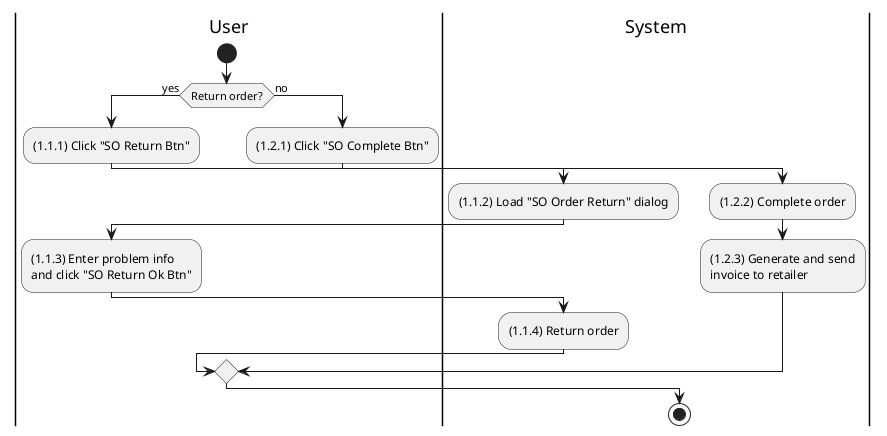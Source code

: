 @startuml sales-order-complete
|u|User
|s|System

|u|
start
if (Return order?) then (yes)
    |u|
    :(1.1.1) Click "SO Return Btn";

    |s|
    :(1.1.2) Load "SO Order Return" dialog;

    |u|
    :(1.1.3) Enter problem info\nand click "SO Return Ok Btn";

    |s|
    :(1.1.4) Return order;
else (no)
    |u|
    :(1.2.1) Click "SO Complete Btn";

    |s|
    :(1.2.2) Complete order;
    :(1.2.3) Generate and send\ninvoice to retailer;
endif
stop
@enduml
